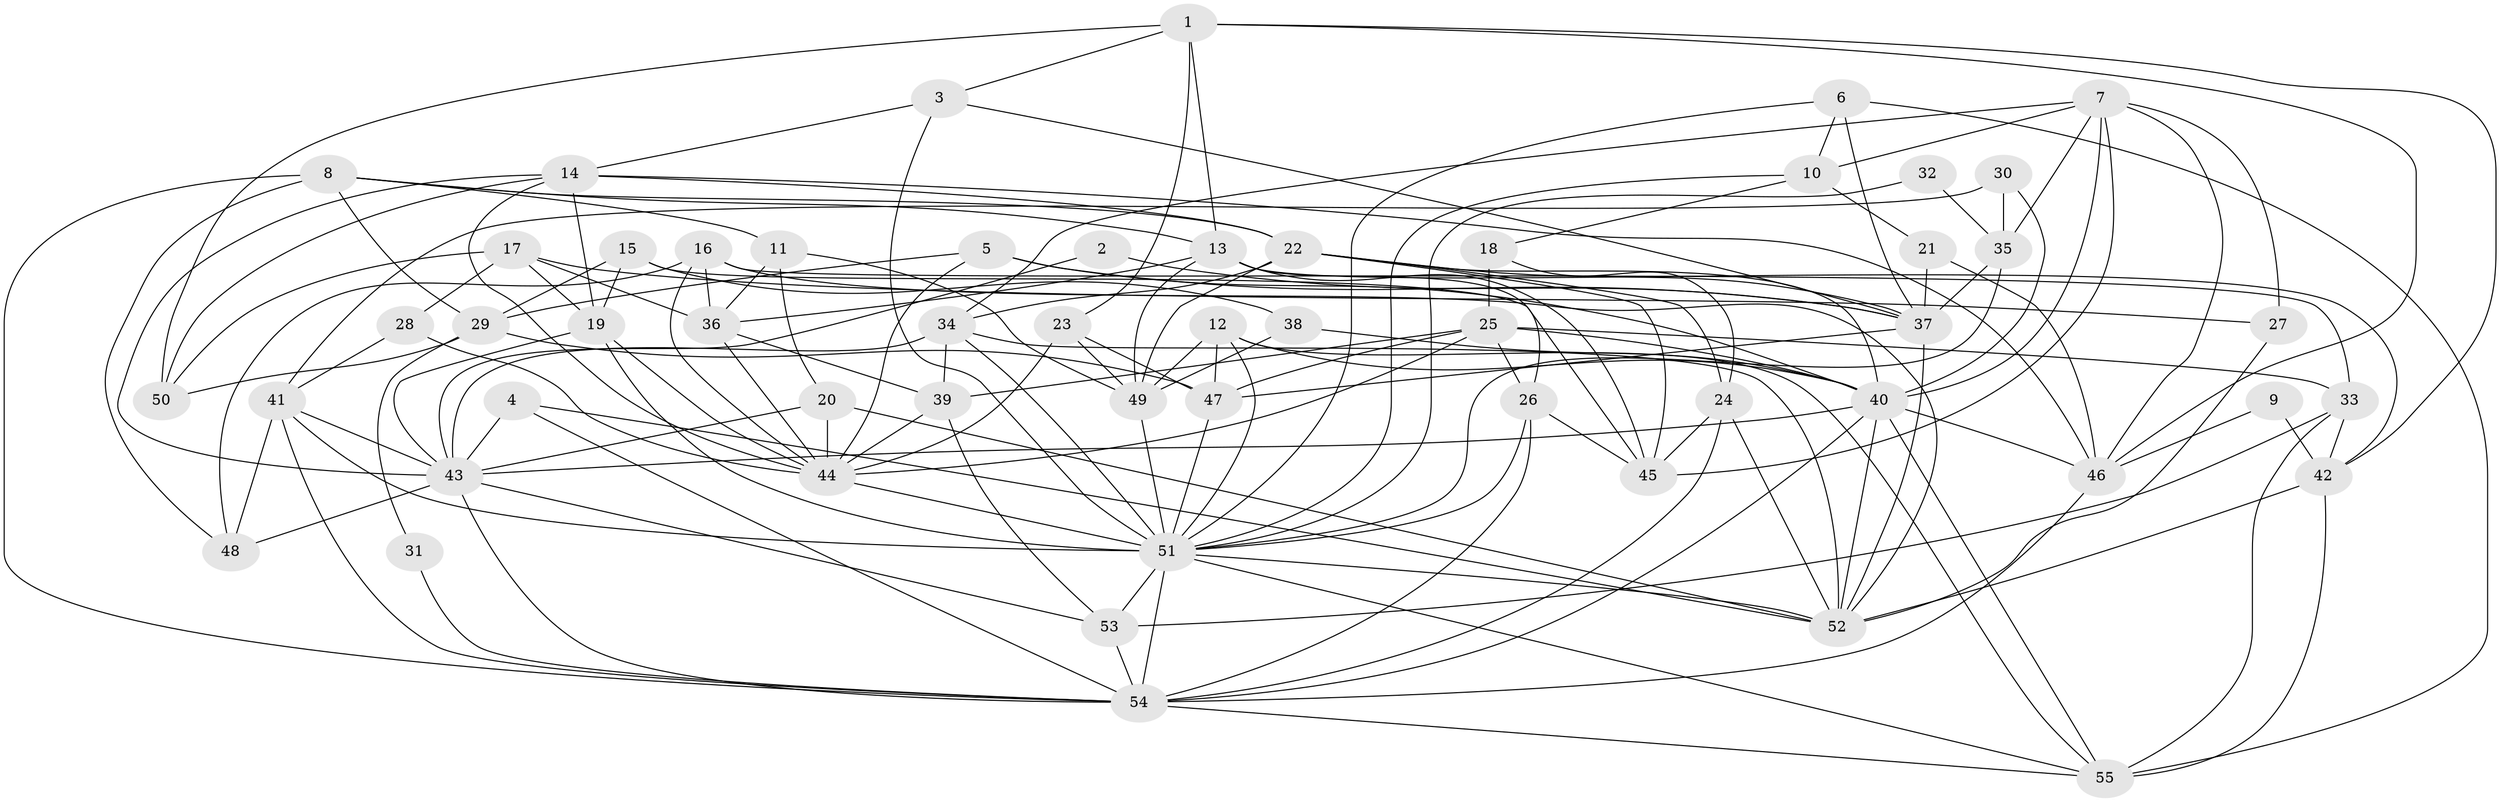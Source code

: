 // original degree distribution, {3: 0.3119266055045872, 5: 0.1926605504587156, 4: 0.24770642201834864, 2: 0.11926605504587157, 8: 0.01834862385321101, 7: 0.03669724770642202, 6: 0.06422018348623854, 9: 0.009174311926605505}
// Generated by graph-tools (version 1.1) at 2025/50/03/09/25 03:50:03]
// undirected, 55 vertices, 157 edges
graph export_dot {
graph [start="1"]
  node [color=gray90,style=filled];
  1;
  2;
  3;
  4;
  5;
  6;
  7;
  8;
  9;
  10;
  11;
  12;
  13;
  14;
  15;
  16;
  17;
  18;
  19;
  20;
  21;
  22;
  23;
  24;
  25;
  26;
  27;
  28;
  29;
  30;
  31;
  32;
  33;
  34;
  35;
  36;
  37;
  38;
  39;
  40;
  41;
  42;
  43;
  44;
  45;
  46;
  47;
  48;
  49;
  50;
  51;
  52;
  53;
  54;
  55;
  1 -- 3 [weight=1.0];
  1 -- 13 [weight=1.0];
  1 -- 23 [weight=1.0];
  1 -- 42 [weight=1.0];
  1 -- 46 [weight=1.0];
  1 -- 50 [weight=1.0];
  2 -- 37 [weight=1.0];
  2 -- 43 [weight=1.0];
  3 -- 14 [weight=1.0];
  3 -- 37 [weight=1.0];
  3 -- 51 [weight=1.0];
  4 -- 43 [weight=1.0];
  4 -- 52 [weight=1.0];
  4 -- 54 [weight=1.0];
  5 -- 29 [weight=1.0];
  5 -- 37 [weight=1.0];
  5 -- 40 [weight=2.0];
  5 -- 44 [weight=1.0];
  6 -- 10 [weight=1.0];
  6 -- 37 [weight=1.0];
  6 -- 51 [weight=1.0];
  6 -- 55 [weight=1.0];
  7 -- 10 [weight=1.0];
  7 -- 27 [weight=1.0];
  7 -- 34 [weight=1.0];
  7 -- 35 [weight=1.0];
  7 -- 40 [weight=1.0];
  7 -- 45 [weight=1.0];
  7 -- 46 [weight=1.0];
  8 -- 11 [weight=1.0];
  8 -- 13 [weight=1.0];
  8 -- 22 [weight=1.0];
  8 -- 29 [weight=1.0];
  8 -- 48 [weight=1.0];
  8 -- 54 [weight=1.0];
  9 -- 42 [weight=1.0];
  9 -- 46 [weight=1.0];
  10 -- 18 [weight=1.0];
  10 -- 21 [weight=1.0];
  10 -- 51 [weight=1.0];
  11 -- 20 [weight=1.0];
  11 -- 36 [weight=1.0];
  11 -- 49 [weight=1.0];
  12 -- 40 [weight=1.0];
  12 -- 47 [weight=1.0];
  12 -- 49 [weight=1.0];
  12 -- 51 [weight=1.0];
  12 -- 55 [weight=1.0];
  13 -- 26 [weight=1.0];
  13 -- 36 [weight=1.0];
  13 -- 42 [weight=1.0];
  13 -- 45 [weight=1.0];
  13 -- 49 [weight=1.0];
  14 -- 19 [weight=1.0];
  14 -- 22 [weight=1.0];
  14 -- 43 [weight=1.0];
  14 -- 44 [weight=1.0];
  14 -- 46 [weight=1.0];
  14 -- 50 [weight=1.0];
  15 -- 19 [weight=1.0];
  15 -- 29 [weight=1.0];
  15 -- 38 [weight=1.0];
  15 -- 45 [weight=1.0];
  16 -- 33 [weight=1.0];
  16 -- 36 [weight=1.0];
  16 -- 44 [weight=1.0];
  16 -- 48 [weight=1.0];
  16 -- 52 [weight=1.0];
  17 -- 19 [weight=1.0];
  17 -- 27 [weight=1.0];
  17 -- 28 [weight=1.0];
  17 -- 36 [weight=1.0];
  17 -- 50 [weight=1.0];
  18 -- 24 [weight=1.0];
  18 -- 25 [weight=1.0];
  19 -- 43 [weight=1.0];
  19 -- 44 [weight=1.0];
  19 -- 51 [weight=1.0];
  20 -- 43 [weight=1.0];
  20 -- 44 [weight=1.0];
  20 -- 52 [weight=1.0];
  21 -- 37 [weight=1.0];
  21 -- 46 [weight=1.0];
  22 -- 24 [weight=1.0];
  22 -- 34 [weight=1.0];
  22 -- 37 [weight=1.0];
  22 -- 40 [weight=1.0];
  22 -- 45 [weight=1.0];
  22 -- 49 [weight=1.0];
  23 -- 44 [weight=1.0];
  23 -- 47 [weight=1.0];
  23 -- 49 [weight=1.0];
  24 -- 45 [weight=1.0];
  24 -- 52 [weight=1.0];
  24 -- 54 [weight=1.0];
  25 -- 26 [weight=1.0];
  25 -- 33 [weight=1.0];
  25 -- 39 [weight=1.0];
  25 -- 40 [weight=1.0];
  25 -- 44 [weight=1.0];
  25 -- 47 [weight=1.0];
  26 -- 45 [weight=1.0];
  26 -- 51 [weight=1.0];
  26 -- 54 [weight=1.0];
  27 -- 52 [weight=1.0];
  28 -- 41 [weight=1.0];
  28 -- 44 [weight=1.0];
  29 -- 31 [weight=1.0];
  29 -- 47 [weight=1.0];
  29 -- 50 [weight=1.0];
  30 -- 35 [weight=1.0];
  30 -- 40 [weight=1.0];
  30 -- 41 [weight=1.0];
  31 -- 54 [weight=1.0];
  32 -- 35 [weight=1.0];
  32 -- 51 [weight=1.0];
  33 -- 42 [weight=1.0];
  33 -- 53 [weight=1.0];
  33 -- 55 [weight=1.0];
  34 -- 39 [weight=1.0];
  34 -- 43 [weight=1.0];
  34 -- 51 [weight=1.0];
  34 -- 52 [weight=1.0];
  35 -- 37 [weight=1.0];
  35 -- 51 [weight=1.0];
  36 -- 39 [weight=1.0];
  36 -- 44 [weight=1.0];
  37 -- 47 [weight=1.0];
  37 -- 52 [weight=1.0];
  38 -- 40 [weight=1.0];
  38 -- 49 [weight=1.0];
  39 -- 44 [weight=1.0];
  39 -- 53 [weight=1.0];
  40 -- 43 [weight=1.0];
  40 -- 46 [weight=1.0];
  40 -- 52 [weight=1.0];
  40 -- 54 [weight=1.0];
  40 -- 55 [weight=1.0];
  41 -- 43 [weight=1.0];
  41 -- 48 [weight=1.0];
  41 -- 51 [weight=3.0];
  41 -- 54 [weight=1.0];
  42 -- 52 [weight=1.0];
  42 -- 55 [weight=1.0];
  43 -- 48 [weight=1.0];
  43 -- 53 [weight=1.0];
  43 -- 54 [weight=1.0];
  44 -- 51 [weight=1.0];
  46 -- 54 [weight=1.0];
  47 -- 51 [weight=1.0];
  49 -- 51 [weight=1.0];
  51 -- 52 [weight=1.0];
  51 -- 53 [weight=1.0];
  51 -- 54 [weight=1.0];
  51 -- 55 [weight=1.0];
  53 -- 54 [weight=1.0];
  54 -- 55 [weight=1.0];
}
